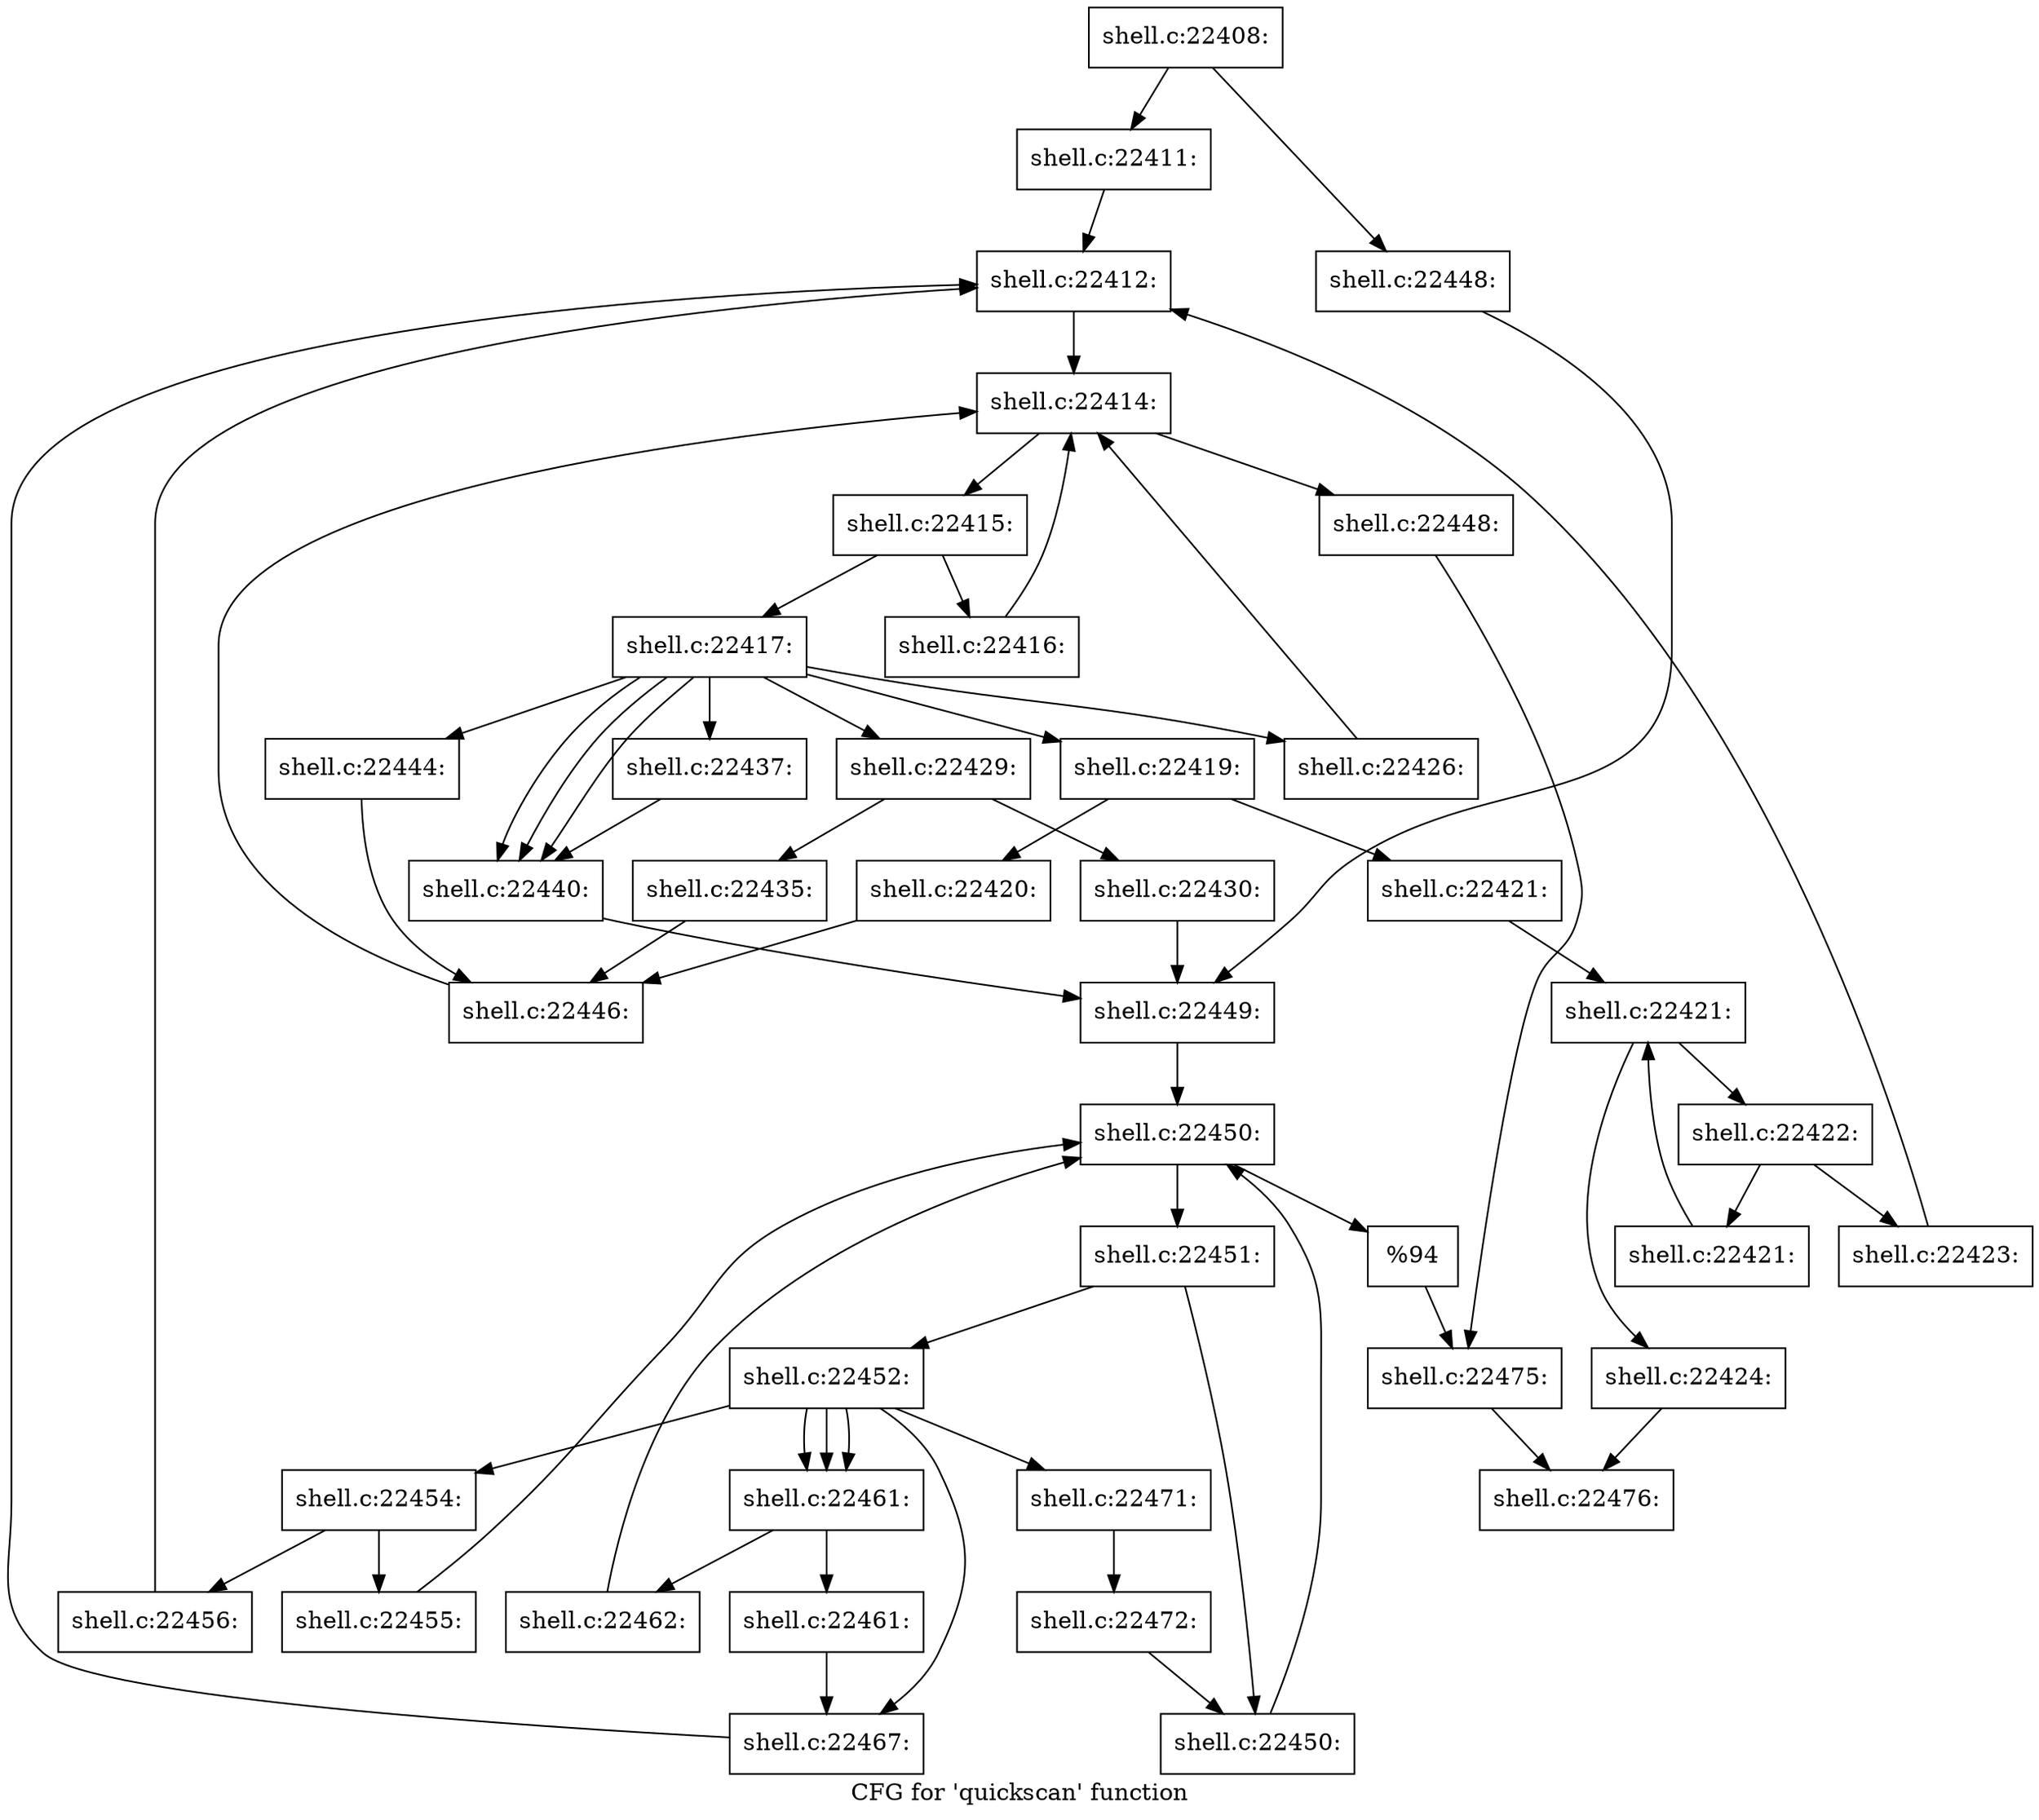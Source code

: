 digraph "CFG for 'quickscan' function" {
	label="CFG for 'quickscan' function";

	Node0x5602774d3dd0 [shape=record,label="{shell.c:22408:}"];
	Node0x5602774d3dd0 -> Node0x5602774d6b30;
	Node0x5602774d3dd0 -> Node0x5602774d6bd0;
	Node0x5602774d6b30 [shape=record,label="{shell.c:22411:}"];
	Node0x5602774d6b30 -> Node0x5602774d77c0;
	Node0x5602774d77c0 [shape=record,label="{shell.c:22412:}"];
	Node0x5602774d77c0 -> Node0x5602774d79b0;
	Node0x5602774d79b0 [shape=record,label="{shell.c:22414:}"];
	Node0x5602774d79b0 -> Node0x5602774d80f0;
	Node0x5602774d79b0 -> Node0x5602774d7b10;
	Node0x5602774d80f0 [shape=record,label="{shell.c:22415:}"];
	Node0x5602774d80f0 -> Node0x5602774d8300;
	Node0x5602774d80f0 -> Node0x5602774d8350;
	Node0x5602774d8300 [shape=record,label="{shell.c:22416:}"];
	Node0x5602774d8300 -> Node0x5602774d79b0;
	Node0x5602774d8350 [shape=record,label="{shell.c:22417:}"];
	Node0x5602774d8350 -> Node0x5602774d8ba0;
	Node0x5602774d8350 -> Node0x5602774d8cb0;
	Node0x5602774d8350 -> Node0x5602774da230;
	Node0x5602774d8350 -> Node0x5602774da540;
	Node0x5602774d8350 -> Node0x5602774db390;
	Node0x5602774d8350 -> Node0x5602774db500;
	Node0x5602774d8350 -> Node0x5602774db500;
	Node0x5602774d8350 -> Node0x5602774db500;
	Node0x5602774d8cb0 [shape=record,label="{shell.c:22419:}"];
	Node0x5602774d8cb0 -> Node0x5602774d8da0;
	Node0x5602774d8cb0 -> Node0x5602774d8df0;
	Node0x5602774d8da0 [shape=record,label="{shell.c:22420:}"];
	Node0x5602774d8da0 -> Node0x5602774d8a40;
	Node0x5602774d8df0 [shape=record,label="{shell.c:22421:}"];
	Node0x5602774d8df0 -> Node0x5602774d9290;
	Node0x5602774d9290 [shape=record,label="{shell.c:22421:}"];
	Node0x5602774d9290 -> Node0x5602774d99d0;
	Node0x5602774d9290 -> Node0x5602774d93f0;
	Node0x5602774d99d0 [shape=record,label="{shell.c:22422:}"];
	Node0x5602774d99d0 -> Node0x5602774d9b70;
	Node0x5602774d99d0 -> Node0x5602774d9bc0;
	Node0x5602774d9b70 [shape=record,label="{shell.c:22423:}"];
	Node0x5602774d9b70 -> Node0x5602774d77c0;
	Node0x5602774d9bc0 [shape=record,label="{shell.c:22421:}"];
	Node0x5602774d9bc0 -> Node0x5602774d9290;
	Node0x5602774d93f0 [shape=record,label="{shell.c:22424:}"];
	Node0x5602774d93f0 -> Node0x5602774d3f50;
	Node0x5602774da230 [shape=record,label="{shell.c:22426:}"];
	Node0x5602774da230 -> Node0x5602774d79b0;
	Node0x5602774da540 [shape=record,label="{shell.c:22429:}"];
	Node0x5602774da540 -> Node0x5602774da630;
	Node0x5602774da540 -> Node0x5602774da680;
	Node0x5602774da630 [shape=record,label="{shell.c:22430:}"];
	Node0x5602774da630 -> Node0x5602774db1a0;
	Node0x5602774da680 [shape=record,label="{shell.c:22435:}"];
	Node0x5602774da680 -> Node0x5602774d8a40;
	Node0x5602774db390 [shape=record,label="{shell.c:22437:}"];
	Node0x5602774db390 -> Node0x5602774db500;
	Node0x5602774db500 [shape=record,label="{shell.c:22440:}"];
	Node0x5602774db500 -> Node0x5602774db1a0;
	Node0x5602774d8ba0 [shape=record,label="{shell.c:22444:}"];
	Node0x5602774d8ba0 -> Node0x5602774d8a40;
	Node0x5602774d8a40 [shape=record,label="{shell.c:22446:}"];
	Node0x5602774d8a40 -> Node0x5602774d79b0;
	Node0x5602774d7b10 [shape=record,label="{shell.c:22448:}"];
	Node0x5602774d7b10 -> Node0x5602774d6b80;
	Node0x5602774d6bd0 [shape=record,label="{shell.c:22448:}"];
	Node0x5602774d6bd0 -> Node0x5602774db1a0;
	Node0x5602774db1a0 [shape=record,label="{shell.c:22449:}"];
	Node0x5602774db1a0 -> Node0x5602774dc300;
	Node0x5602774dc300 [shape=record,label="{shell.c:22450:}"];
	Node0x5602774dc300 -> Node0x5602774dcaa0;
	Node0x5602774dc300 -> Node0x5602774dc460;
	Node0x5602774dcaa0 [shape=record,label="{shell.c:22451:}"];
	Node0x5602774dcaa0 -> Node0x5602774dccb0;
	Node0x5602774dcaa0 -> Node0x5602774dcd00;
	Node0x5602774dccb0 [shape=record,label="{shell.c:22452:}"];
	Node0x5602774dccb0 -> Node0x5602774dd270;
	Node0x5602774dccb0 -> Node0x5602774dd650;
	Node0x5602774dccb0 -> Node0x5602774de270;
	Node0x5602774dccb0 -> Node0x5602774de270;
	Node0x5602774dccb0 -> Node0x5602774de270;
	Node0x5602774dccb0 -> Node0x5602774debd0;
	Node0x5602774dd650 [shape=record,label="{shell.c:22454:}"];
	Node0x5602774dd650 -> Node0x5602774dd740;
	Node0x5602774dd650 -> Node0x5602774dd790;
	Node0x5602774dd740 [shape=record,label="{shell.c:22455:}"];
	Node0x5602774dd740 -> Node0x5602774dc300;
	Node0x5602774dd790 [shape=record,label="{shell.c:22456:}"];
	Node0x5602774dd790 -> Node0x5602774d77c0;
	Node0x5602774de270 [shape=record,label="{shell.c:22461:}"];
	Node0x5602774de270 -> Node0x5602774de360;
	Node0x5602774de270 -> Node0x5602774de3b0;
	Node0x5602774de360 [shape=record,label="{shell.c:22462:}"];
	Node0x5602774de360 -> Node0x5602774dc300;
	Node0x5602774de3b0 [shape=record,label="{shell.c:22461:}"];
	Node0x5602774de3b0 -> Node0x5602774debd0;
	Node0x5602774debd0 [shape=record,label="{shell.c:22467:}"];
	Node0x5602774debd0 -> Node0x5602774d77c0;
	Node0x5602774dd270 [shape=record,label="{shell.c:22471:}"];
	Node0x5602774dd270 -> Node0x5602774dd180;
	Node0x5602774dd180 [shape=record,label="{shell.c:22472:}"];
	Node0x5602774dd180 -> Node0x5602774dcd00;
	Node0x5602774dcd00 [shape=record,label="{shell.c:22450:}"];
	Node0x5602774dcd00 -> Node0x5602774dc300;
	Node0x5602774dc460 [shape=record,label="{%94}"];
	Node0x5602774dc460 -> Node0x5602774d6b80;
	Node0x5602774d6b80 [shape=record,label="{shell.c:22475:}"];
	Node0x5602774d6b80 -> Node0x5602774d3f50;
	Node0x5602774d3f50 [shape=record,label="{shell.c:22476:}"];
}

